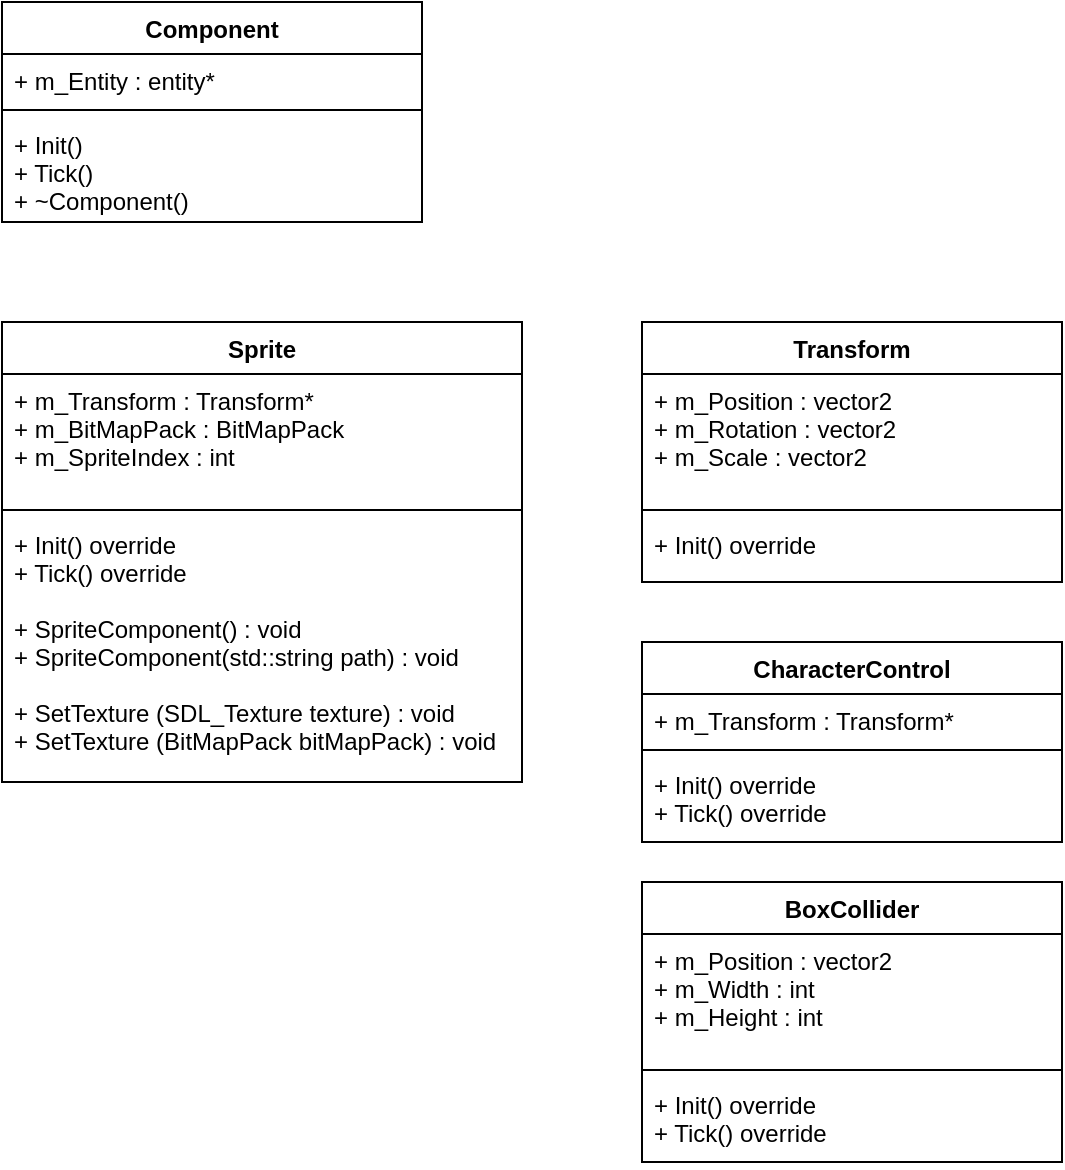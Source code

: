 <mxfile version="12.4.3" type="device" pages="1"><diagram id="qgTG-lq__Y5490ie8R9a" name="Page-1"><mxGraphModel dx="2370" dy="1188" grid="1" gridSize="10" guides="1" tooltips="1" connect="1" arrows="1" fold="1" page="1" pageScale="1" pageWidth="1169" pageHeight="827" math="0" shadow="0"><root><mxCell id="0"/><mxCell id="1" parent="0"/><mxCell id="RaWhf_MzIhasvWkPzz7O-2" value="Transform" style="swimlane;fontStyle=1;align=center;verticalAlign=top;childLayout=stackLayout;horizontal=1;startSize=26;horizontalStack=0;resizeParent=1;resizeParentMax=0;resizeLast=0;collapsible=1;marginBottom=0;" vertex="1" parent="1"><mxGeometry x="360" y="200" width="210" height="130" as="geometry"/></mxCell><mxCell id="RaWhf_MzIhasvWkPzz7O-3" value="+ m_Position : vector2&#10;+ m_Rotation : vector2&#10;+ m_Scale : vector2" style="text;strokeColor=none;fillColor=none;align=left;verticalAlign=top;spacingLeft=4;spacingRight=4;overflow=hidden;rotatable=0;points=[[0,0.5],[1,0.5]];portConstraint=eastwest;" vertex="1" parent="RaWhf_MzIhasvWkPzz7O-2"><mxGeometry y="26" width="210" height="64" as="geometry"/></mxCell><mxCell id="RaWhf_MzIhasvWkPzz7O-4" value="" style="line;strokeWidth=1;fillColor=none;align=left;verticalAlign=middle;spacingTop=-1;spacingLeft=3;spacingRight=3;rotatable=0;labelPosition=right;points=[];portConstraint=eastwest;" vertex="1" parent="RaWhf_MzIhasvWkPzz7O-2"><mxGeometry y="90" width="210" height="8" as="geometry"/></mxCell><mxCell id="RaWhf_MzIhasvWkPzz7O-5" value="+ Init() override" style="text;strokeColor=none;fillColor=none;align=left;verticalAlign=top;spacingLeft=4;spacingRight=4;overflow=hidden;rotatable=0;points=[[0,0.5],[1,0.5]];portConstraint=eastwest;" vertex="1" parent="RaWhf_MzIhasvWkPzz7O-2"><mxGeometry y="98" width="210" height="32" as="geometry"/></mxCell><mxCell id="RaWhf_MzIhasvWkPzz7O-6" value="Component" style="swimlane;fontStyle=1;align=center;verticalAlign=top;childLayout=stackLayout;horizontal=1;startSize=26;horizontalStack=0;resizeParent=1;resizeParentMax=0;resizeLast=0;collapsible=1;marginBottom=0;" vertex="1" parent="1"><mxGeometry x="40" y="40" width="210" height="110" as="geometry"/></mxCell><mxCell id="RaWhf_MzIhasvWkPzz7O-7" value="+ m_Entity : entity*" style="text;strokeColor=none;fillColor=none;align=left;verticalAlign=top;spacingLeft=4;spacingRight=4;overflow=hidden;rotatable=0;points=[[0,0.5],[1,0.5]];portConstraint=eastwest;" vertex="1" parent="RaWhf_MzIhasvWkPzz7O-6"><mxGeometry y="26" width="210" height="24" as="geometry"/></mxCell><mxCell id="RaWhf_MzIhasvWkPzz7O-8" value="" style="line;strokeWidth=1;fillColor=none;align=left;verticalAlign=middle;spacingTop=-1;spacingLeft=3;spacingRight=3;rotatable=0;labelPosition=right;points=[];portConstraint=eastwest;" vertex="1" parent="RaWhf_MzIhasvWkPzz7O-6"><mxGeometry y="50" width="210" height="8" as="geometry"/></mxCell><mxCell id="RaWhf_MzIhasvWkPzz7O-9" value="+ Init()&#10;+ Tick()&#10;+ ~Component()" style="text;strokeColor=none;fillColor=none;align=left;verticalAlign=top;spacingLeft=4;spacingRight=4;overflow=hidden;rotatable=0;points=[[0,0.5],[1,0.5]];portConstraint=eastwest;" vertex="1" parent="RaWhf_MzIhasvWkPzz7O-6"><mxGeometry y="58" width="210" height="52" as="geometry"/></mxCell><mxCell id="RaWhf_MzIhasvWkPzz7O-10" value="Sprite" style="swimlane;fontStyle=1;align=center;verticalAlign=top;childLayout=stackLayout;horizontal=1;startSize=26;horizontalStack=0;resizeParent=1;resizeParentMax=0;resizeLast=0;collapsible=1;marginBottom=0;" vertex="1" parent="1"><mxGeometry x="40" y="200" width="260" height="230" as="geometry"/></mxCell><mxCell id="RaWhf_MzIhasvWkPzz7O-11" value="+ m_Transform : Transform*&#10;+ m_BitMapPack : BitMapPack&#10;+ m_SpriteIndex : int" style="text;strokeColor=none;fillColor=none;align=left;verticalAlign=top;spacingLeft=4;spacingRight=4;overflow=hidden;rotatable=0;points=[[0,0.5],[1,0.5]];portConstraint=eastwest;" vertex="1" parent="RaWhf_MzIhasvWkPzz7O-10"><mxGeometry y="26" width="260" height="64" as="geometry"/></mxCell><mxCell id="RaWhf_MzIhasvWkPzz7O-12" value="" style="line;strokeWidth=1;fillColor=none;align=left;verticalAlign=middle;spacingTop=-1;spacingLeft=3;spacingRight=3;rotatable=0;labelPosition=right;points=[];portConstraint=eastwest;" vertex="1" parent="RaWhf_MzIhasvWkPzz7O-10"><mxGeometry y="90" width="260" height="8" as="geometry"/></mxCell><mxCell id="RaWhf_MzIhasvWkPzz7O-13" value="+ Init() override&#10;+ Tick() override&#10;&#10;+ SpriteComponent() : void&#10;+ SpriteComponent(std::string path) : void&#10;&#10;+ SetTexture (SDL_Texture texture) : void&#10;+ SetTexture (BitMapPack bitMapPack) : void" style="text;strokeColor=none;fillColor=none;align=left;verticalAlign=top;spacingLeft=4;spacingRight=4;overflow=hidden;rotatable=0;points=[[0,0.5],[1,0.5]];portConstraint=eastwest;" vertex="1" parent="RaWhf_MzIhasvWkPzz7O-10"><mxGeometry y="98" width="260" height="132" as="geometry"/></mxCell><mxCell id="RaWhf_MzIhasvWkPzz7O-14" value="CharacterControl" style="swimlane;fontStyle=1;align=center;verticalAlign=top;childLayout=stackLayout;horizontal=1;startSize=26;horizontalStack=0;resizeParent=1;resizeParentMax=0;resizeLast=0;collapsible=1;marginBottom=0;" vertex="1" parent="1"><mxGeometry x="360" y="360" width="210" height="100" as="geometry"/></mxCell><mxCell id="RaWhf_MzIhasvWkPzz7O-15" value="+ m_Transform : Transform*" style="text;strokeColor=none;fillColor=none;align=left;verticalAlign=top;spacingLeft=4;spacingRight=4;overflow=hidden;rotatable=0;points=[[0,0.5],[1,0.5]];portConstraint=eastwest;" vertex="1" parent="RaWhf_MzIhasvWkPzz7O-14"><mxGeometry y="26" width="210" height="24" as="geometry"/></mxCell><mxCell id="RaWhf_MzIhasvWkPzz7O-16" value="" style="line;strokeWidth=1;fillColor=none;align=left;verticalAlign=middle;spacingTop=-1;spacingLeft=3;spacingRight=3;rotatable=0;labelPosition=right;points=[];portConstraint=eastwest;" vertex="1" parent="RaWhf_MzIhasvWkPzz7O-14"><mxGeometry y="50" width="210" height="8" as="geometry"/></mxCell><mxCell id="RaWhf_MzIhasvWkPzz7O-17" value="+ Init() override&#10;+ Tick() override" style="text;strokeColor=none;fillColor=none;align=left;verticalAlign=top;spacingLeft=4;spacingRight=4;overflow=hidden;rotatable=0;points=[[0,0.5],[1,0.5]];portConstraint=eastwest;" vertex="1" parent="RaWhf_MzIhasvWkPzz7O-14"><mxGeometry y="58" width="210" height="42" as="geometry"/></mxCell><mxCell id="RaWhf_MzIhasvWkPzz7O-18" value="BoxCollider" style="swimlane;fontStyle=1;align=center;verticalAlign=top;childLayout=stackLayout;horizontal=1;startSize=26;horizontalStack=0;resizeParent=1;resizeParentMax=0;resizeLast=0;collapsible=1;marginBottom=0;" vertex="1" parent="1"><mxGeometry x="360" y="480" width="210" height="140" as="geometry"/></mxCell><mxCell id="RaWhf_MzIhasvWkPzz7O-19" value="+ m_Position : vector2&#10;+ m_Width : int&#10;+ m_Height : int" style="text;strokeColor=none;fillColor=none;align=left;verticalAlign=top;spacingLeft=4;spacingRight=4;overflow=hidden;rotatable=0;points=[[0,0.5],[1,0.5]];portConstraint=eastwest;" vertex="1" parent="RaWhf_MzIhasvWkPzz7O-18"><mxGeometry y="26" width="210" height="64" as="geometry"/></mxCell><mxCell id="RaWhf_MzIhasvWkPzz7O-20" value="" style="line;strokeWidth=1;fillColor=none;align=left;verticalAlign=middle;spacingTop=-1;spacingLeft=3;spacingRight=3;rotatable=0;labelPosition=right;points=[];portConstraint=eastwest;" vertex="1" parent="RaWhf_MzIhasvWkPzz7O-18"><mxGeometry y="90" width="210" height="8" as="geometry"/></mxCell><mxCell id="RaWhf_MzIhasvWkPzz7O-21" value="+ Init() override&#10;+ Tick() override" style="text;strokeColor=none;fillColor=none;align=left;verticalAlign=top;spacingLeft=4;spacingRight=4;overflow=hidden;rotatable=0;points=[[0,0.5],[1,0.5]];portConstraint=eastwest;" vertex="1" parent="RaWhf_MzIhasvWkPzz7O-18"><mxGeometry y="98" width="210" height="42" as="geometry"/></mxCell></root></mxGraphModel></diagram></mxfile>